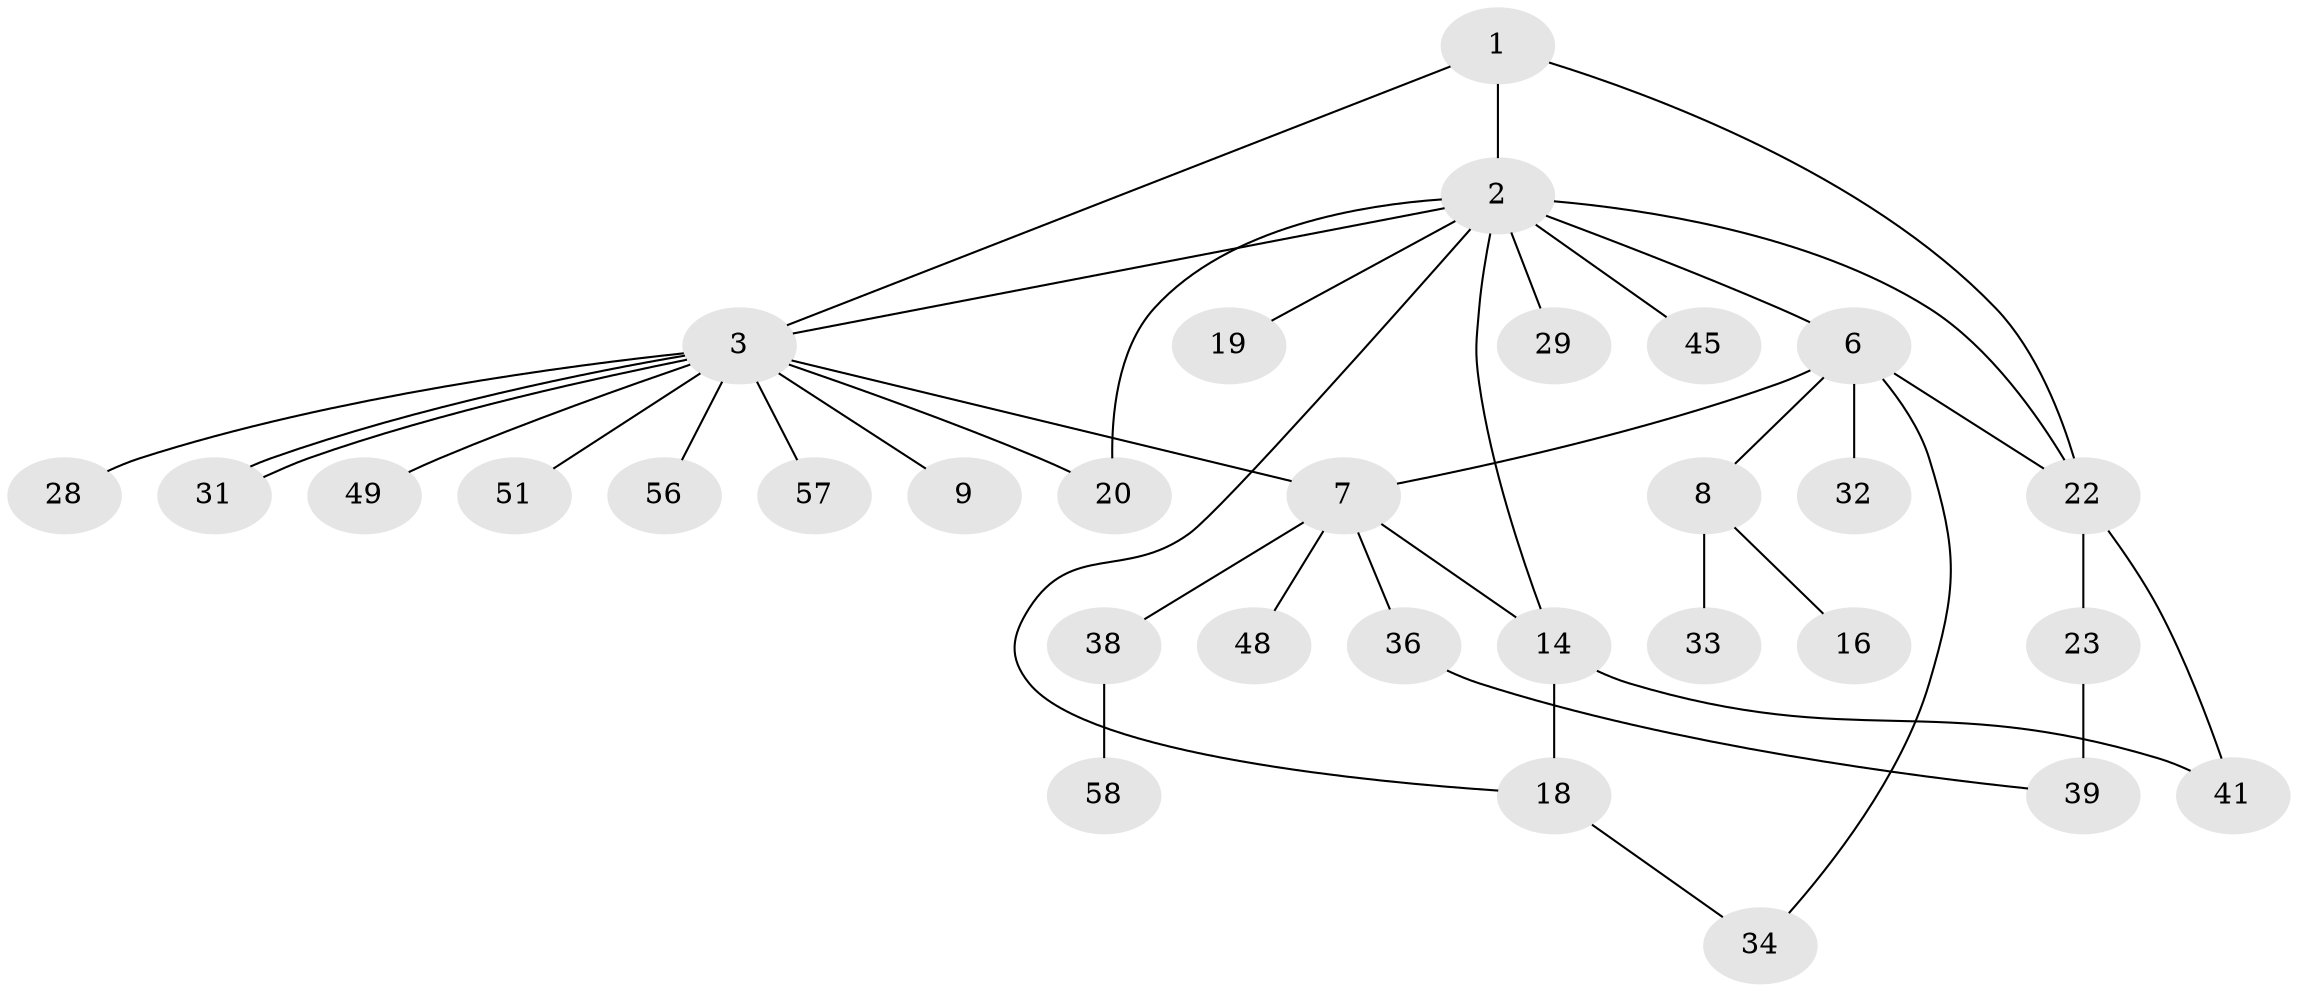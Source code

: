 // original degree distribution, {4: 0.0967741935483871, 7: 0.016129032258064516, 15: 0.016129032258064516, 1: 0.4032258064516129, 8: 0.016129032258064516, 6: 0.03225806451612903, 3: 0.0967741935483871, 9: 0.016129032258064516, 2: 0.3064516129032258}
// Generated by graph-tools (version 1.1) at 2025/14/03/09/25 04:14:24]
// undirected, 31 vertices, 41 edges
graph export_dot {
graph [start="1"]
  node [color=gray90,style=filled];
  1;
  2 [super="+26+5+10+13"];
  3 [super="+12+4+42"];
  6 [super="+21"];
  7 [super="+17+15"];
  8 [super="+11"];
  9;
  14 [super="+43"];
  16;
  18 [super="+30+27"];
  19;
  20 [super="+55"];
  22 [super="+61+35"];
  23 [super="+25"];
  28;
  29;
  31;
  32;
  33;
  34;
  36 [super="+60"];
  38;
  39;
  41;
  45;
  48;
  49;
  51;
  56;
  57;
  58;
  1 -- 2 [weight=2];
  1 -- 3;
  1 -- 22;
  2 -- 6 [weight=2];
  2 -- 3;
  2 -- 45 [weight=2];
  2 -- 14;
  2 -- 19 [weight=2];
  2 -- 20;
  2 -- 22;
  2 -- 29;
  2 -- 18;
  3 -- 7;
  3 -- 9;
  3 -- 20;
  3 -- 28;
  3 -- 31;
  3 -- 31;
  3 -- 49;
  3 -- 51;
  3 -- 56;
  3 -- 57;
  6 -- 7;
  6 -- 8;
  6 -- 22;
  6 -- 32;
  6 -- 34;
  7 -- 14;
  7 -- 48;
  7 -- 36;
  7 -- 38;
  8 -- 16;
  8 -- 33;
  14 -- 18 [weight=2];
  14 -- 41;
  18 -- 34;
  22 -- 23;
  22 -- 41;
  23 -- 39;
  36 -- 39;
  38 -- 58;
}
